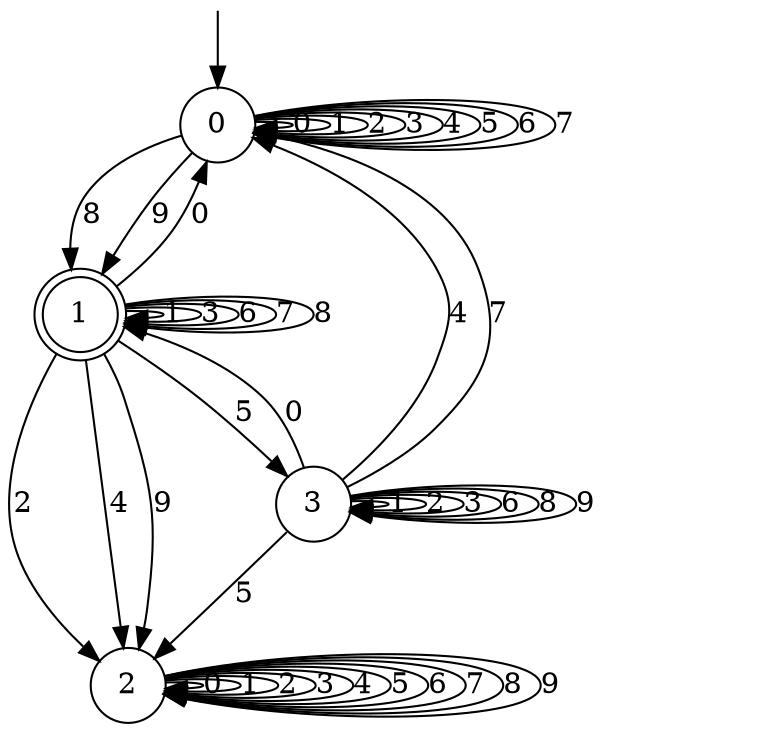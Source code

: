 digraph g {

	s0 [shape="circle" label="0"];
	s1 [shape="doublecircle" label="1"];
	s2 [shape="circle" label="2"];
	s3 [shape="circle" label="3"];
	s0 -> s0 [label="0"];
	s0 -> s0 [label="1"];
	s0 -> s0 [label="2"];
	s0 -> s0 [label="3"];
	s0 -> s0 [label="4"];
	s0 -> s0 [label="5"];
	s0 -> s0 [label="6"];
	s0 -> s0 [label="7"];
	s0 -> s1 [label="8"];
	s0 -> s1 [label="9"];
	s1 -> s0 [label="0"];
	s1 -> s1 [label="1"];
	s1 -> s2 [label="2"];
	s1 -> s1 [label="3"];
	s1 -> s2 [label="4"];
	s1 -> s3 [label="5"];
	s1 -> s1 [label="6"];
	s1 -> s1 [label="7"];
	s1 -> s1 [label="8"];
	s1 -> s2 [label="9"];
	s2 -> s2 [label="0"];
	s2 -> s2 [label="1"];
	s2 -> s2 [label="2"];
	s2 -> s2 [label="3"];
	s2 -> s2 [label="4"];
	s2 -> s2 [label="5"];
	s2 -> s2 [label="6"];
	s2 -> s2 [label="7"];
	s2 -> s2 [label="8"];
	s2 -> s2 [label="9"];
	s3 -> s1 [label="0"];
	s3 -> s3 [label="1"];
	s3 -> s3 [label="2"];
	s3 -> s3 [label="3"];
	s3 -> s0 [label="4"];
	s3 -> s2 [label="5"];
	s3 -> s3 [label="6"];
	s3 -> s0 [label="7"];
	s3 -> s3 [label="8"];
	s3 -> s3 [label="9"];

__start0 [label="" shape="none" width="0" height="0"];
__start0 -> s0;

}
